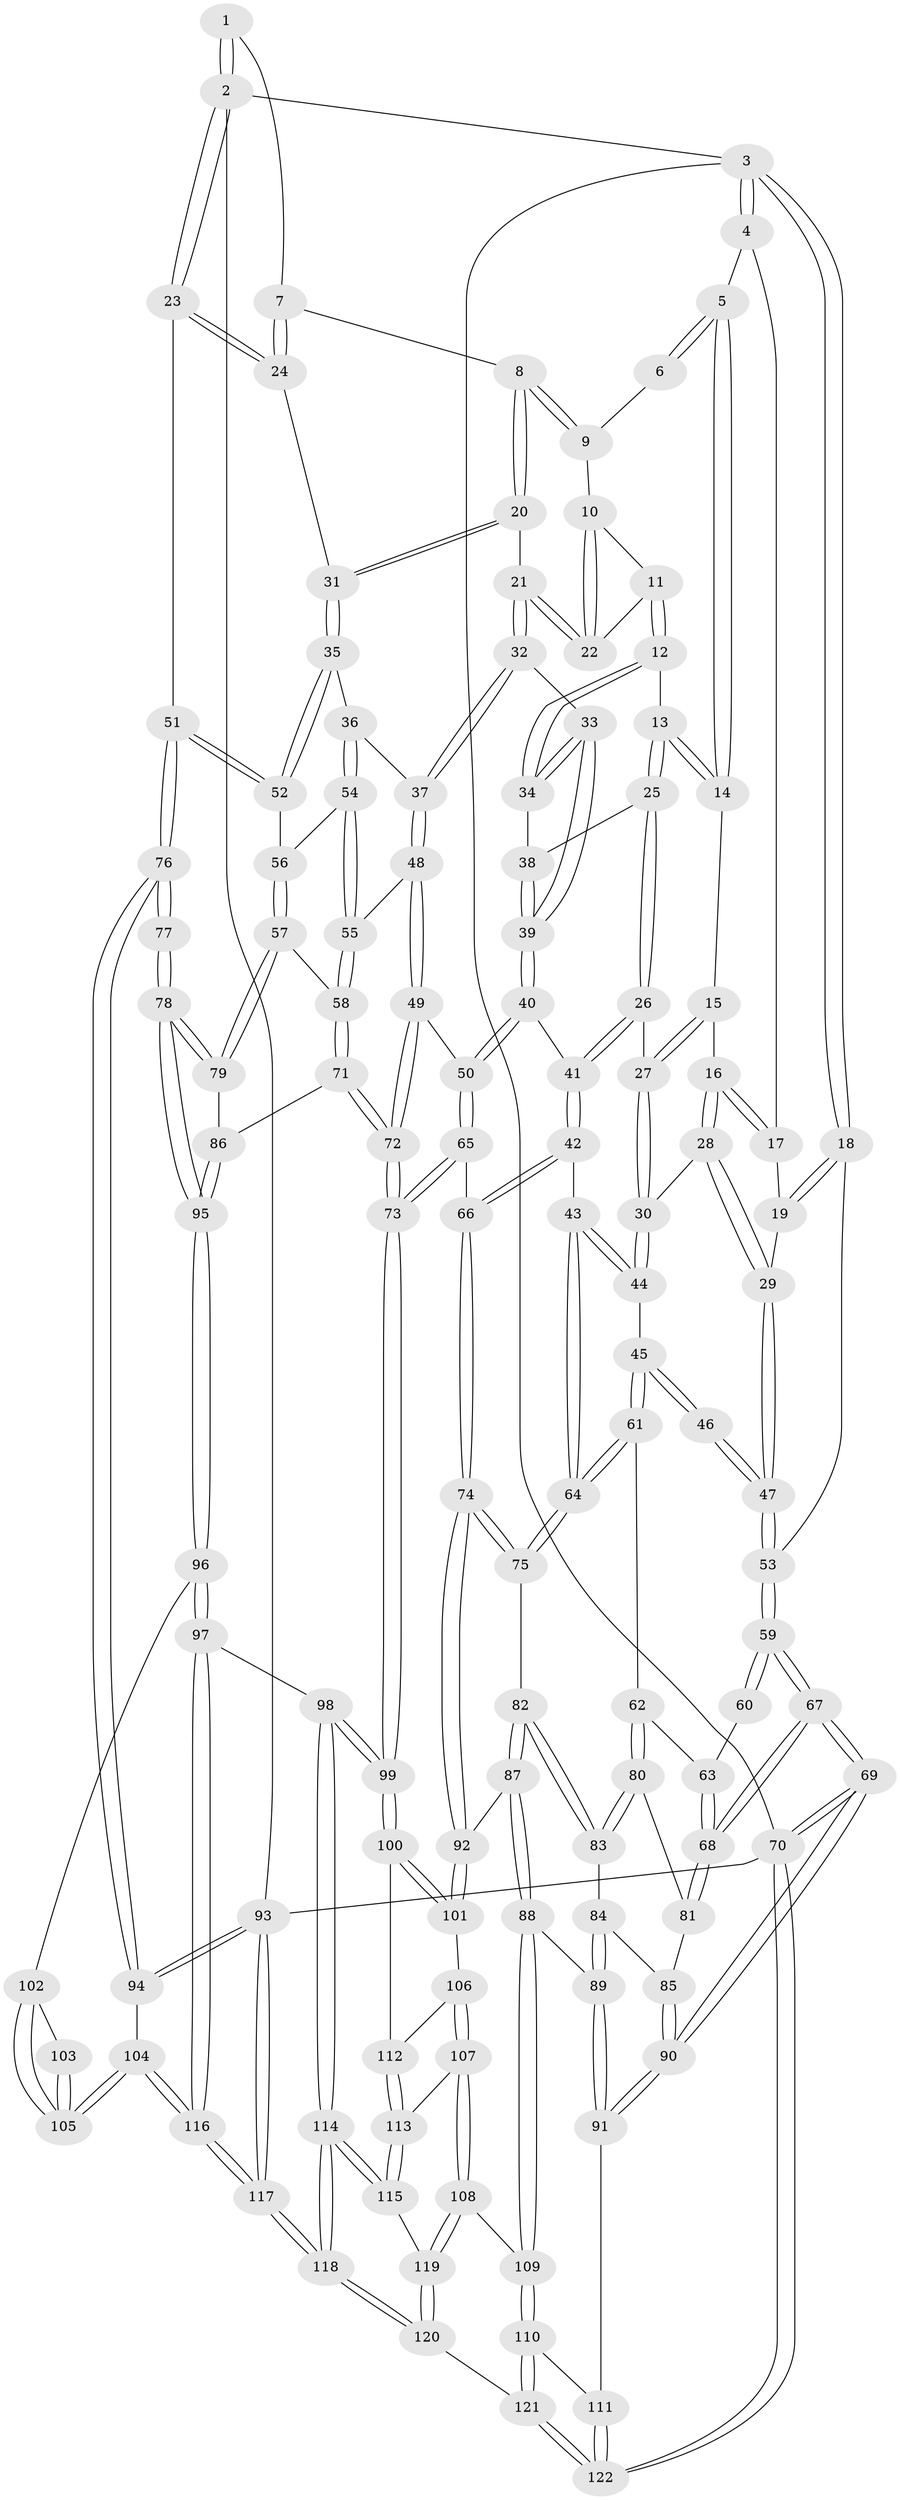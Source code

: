 // Generated by graph-tools (version 1.1) at 2025/27/03/09/25 03:27:09]
// undirected, 122 vertices, 302 edges
graph export_dot {
graph [start="1"]
  node [color=gray90,style=filled];
  1 [pos="+1+0"];
  2 [pos="+1+0"];
  3 [pos="+0+0"];
  4 [pos="+0.19682019333310402+0"];
  5 [pos="+0.40392269677283316+0"];
  6 [pos="+0.5735585854973281+0"];
  7 [pos="+0.8734920997400978+0"];
  8 [pos="+0.7470326975646789+0.08589717131760387"];
  9 [pos="+0.5918727838942528+0"];
  10 [pos="+0.5901226703252864+0.003996223379636802"];
  11 [pos="+0.5655185839831922+0.09717227278013434"];
  12 [pos="+0.5426665839914231+0.1329193663781129"];
  13 [pos="+0.4790155472004654+0.117470896818933"];
  14 [pos="+0.3861581126772174+0"];
  15 [pos="+0.36499561488709625+0"];
  16 [pos="+0.254829874538246+0.09459636696574847"];
  17 [pos="+0.16882119936832662+0.014166579009161883"];
  18 [pos="+0+0"];
  19 [pos="+0.12529846154843602+0.0771353376107352"];
  20 [pos="+0.7409162382125003+0.11058526444807296"];
  21 [pos="+0.6923107995691393+0.12216697940933183"];
  22 [pos="+0.6852001491659575+0.1178429269162226"];
  23 [pos="+1+0.23593463878497967"];
  24 [pos="+0.9126031197338658+0.1467428393312779"];
  25 [pos="+0.4121750191689712+0.18671983930786581"];
  26 [pos="+0.40401239705601777+0.18993734497305315"];
  27 [pos="+0.36130953484942807+0.1963699682657889"];
  28 [pos="+0.23852402478373638+0.16479565569479995"];
  29 [pos="+0.1205753682010977+0.21939280591484717"];
  30 [pos="+0.3509811609572262+0.20466742636492452"];
  31 [pos="+0.8079300704856243+0.20991717547417046"];
  32 [pos="+0.6217869743513401+0.20399993600535382"];
  33 [pos="+0.5774153783577382+0.2125700081131424"];
  34 [pos="+0.5731278093978607+0.20575976762536383"];
  35 [pos="+0.8060704608636852+0.2181796583227218"];
  36 [pos="+0.7838373203894661+0.28015099016216694"];
  37 [pos="+0.7708973921862222+0.28446570162585755"];
  38 [pos="+0.44284772456136784+0.20080000624208785"];
  39 [pos="+0.5456631022131945+0.30875157264639713"];
  40 [pos="+0.5380265046413358+0.3515448183728408"];
  41 [pos="+0.5184598966861373+0.35711663771586655"];
  42 [pos="+0.42702911759566864+0.39594211825956466"];
  43 [pos="+0.39968178861658255+0.3951593121068069"];
  44 [pos="+0.34613861912880073+0.3386169572954042"];
  45 [pos="+0.1573759938213502+0.33123950240190986"];
  46 [pos="+0.14216095564586403+0.31623455807940987"];
  47 [pos="+0.1159985243018066+0.22498635771310127"];
  48 [pos="+0.6598371197780605+0.3839058338809405"];
  49 [pos="+0.6271509651282225+0.39559255194273274"];
  50 [pos="+0.5810411818598629+0.3762057013375251"];
  51 [pos="+1+0.32096756029531864"];
  52 [pos="+1+0.32211438303296136"];
  53 [pos="+0+0.12517134167379934"];
  54 [pos="+0.8242853261062832+0.3212477940917408"];
  55 [pos="+0.7685580740671316+0.4532817559535148"];
  56 [pos="+0.8549669547443901+0.3419832465010483"];
  57 [pos="+0.8669592782686968+0.47676654101828425"];
  58 [pos="+0.8010710981648427+0.5015001588211938"];
  59 [pos="+0+0.49841293005676435"];
  60 [pos="+0.07857176945885394+0.3596370774274563"];
  61 [pos="+0.171436287179342+0.43835819190846637"];
  62 [pos="+0.1698634584497466+0.45461619769217326"];
  63 [pos="+0.06321119382662706+0.4680603322592967"];
  64 [pos="+0.36737730990356615+0.44056077519196296"];
  65 [pos="+0.5126541267619383+0.5892675224663524"];
  66 [pos="+0.5085846666582255+0.5888508191123165"];
  67 [pos="+0+0.5995507140583906"];
  68 [pos="+0+0.5525255181494871"];
  69 [pos="+0+0.7933115095582771"];
  70 [pos="+0+1"];
  71 [pos="+0.797742265887202+0.506605323539491"];
  72 [pos="+0.6529833077682202+0.5692754287694737"];
  73 [pos="+0.6326644824133473+0.620205202708148"];
  74 [pos="+0.46944663686908705+0.6101494154209033"];
  75 [pos="+0.3464471356764008+0.48655083043985203"];
  76 [pos="+1+0.5349007745134953"];
  77 [pos="+1+0.5410165951607248"];
  78 [pos="+1+0.5380710743761136"];
  79 [pos="+1+0.5319386020385625"];
  80 [pos="+0.17197206643716118+0.4674763605932382"];
  81 [pos="+0.1133815029810515+0.5242144647289068"];
  82 [pos="+0.3049008191637519+0.5400167416140139"];
  83 [pos="+0.21510032063145015+0.5196311206665143"];
  84 [pos="+0.18948324642122413+0.5724705445558971"];
  85 [pos="+0.13051054081704544+0.5891671628831765"];
  86 [pos="+0.8203560955756667+0.596138778392084"];
  87 [pos="+0.32507986091566443+0.6501759303747405"];
  88 [pos="+0.31435247997148913+0.6592642370097768"];
  89 [pos="+0.22382255568862505+0.7009973570470877"];
  90 [pos="+0.012657356991077258+0.7668705176049747"];
  91 [pos="+0.14206907071989494+0.7777286466337765"];
  92 [pos="+0.41114871917550966+0.6626541402143452"];
  93 [pos="+1+1"];
  94 [pos="+1+0.6686263734541055"];
  95 [pos="+0.8061902541757365+0.67987116072308"];
  96 [pos="+0.7864101692504607+0.7169981141066029"];
  97 [pos="+0.7000041146734605+0.7143388146360097"];
  98 [pos="+0.6745091250885134+0.7112348917682263"];
  99 [pos="+0.6664344426037048+0.7028164180306864"];
  100 [pos="+0.6165142284630314+0.7182615112483567"];
  101 [pos="+0.4440643765843952+0.7378906308432732"];
  102 [pos="+0.8168629745804553+0.7394880085924816"];
  103 [pos="+1+0.5454098517434964"];
  104 [pos="+0.8784113083045741+0.8030165942071714"];
  105 [pos="+0.8430022917334236+0.764571354608278"];
  106 [pos="+0.44274913973115626+0.7499610799452072"];
  107 [pos="+0.4204215345206129+0.8154193747524373"];
  108 [pos="+0.405574776603246+0.8329262060553178"];
  109 [pos="+0.35782766822377265+0.8435144078111516"];
  110 [pos="+0.28324259453833733+0.8880712210913569"];
  111 [pos="+0.20913263606123875+0.8425577023680744"];
  112 [pos="+0.5228891031928536+0.7913178944541379"];
  113 [pos="+0.5199616465248521+0.8334645108912802"];
  114 [pos="+0.6213910628196443+0.8947296345404117"];
  115 [pos="+0.5845815220205963+0.8922801883973143"];
  116 [pos="+0.8706833626501359+1"];
  117 [pos="+0.8716559713209547+1"];
  118 [pos="+0.8066899717357128+1"];
  119 [pos="+0.47541073898738706+0.9297816732021666"];
  120 [pos="+0.36353159458153894+1"];
  121 [pos="+0.3477321783875372+1"];
  122 [pos="+0+1"];
  1 -- 2;
  1 -- 2;
  1 -- 7;
  2 -- 3;
  2 -- 23;
  2 -- 23;
  2 -- 93;
  3 -- 4;
  3 -- 4;
  3 -- 18;
  3 -- 18;
  3 -- 70;
  4 -- 5;
  4 -- 17;
  5 -- 6;
  5 -- 6;
  5 -- 14;
  5 -- 14;
  6 -- 9;
  7 -- 8;
  7 -- 24;
  7 -- 24;
  8 -- 9;
  8 -- 9;
  8 -- 20;
  8 -- 20;
  9 -- 10;
  10 -- 11;
  10 -- 22;
  10 -- 22;
  11 -- 12;
  11 -- 12;
  11 -- 22;
  12 -- 13;
  12 -- 34;
  12 -- 34;
  13 -- 14;
  13 -- 14;
  13 -- 25;
  13 -- 25;
  14 -- 15;
  15 -- 16;
  15 -- 27;
  15 -- 27;
  16 -- 17;
  16 -- 17;
  16 -- 28;
  16 -- 28;
  17 -- 19;
  18 -- 19;
  18 -- 19;
  18 -- 53;
  19 -- 29;
  20 -- 21;
  20 -- 31;
  20 -- 31;
  21 -- 22;
  21 -- 22;
  21 -- 32;
  21 -- 32;
  23 -- 24;
  23 -- 24;
  23 -- 51;
  24 -- 31;
  25 -- 26;
  25 -- 26;
  25 -- 38;
  26 -- 27;
  26 -- 41;
  26 -- 41;
  27 -- 30;
  27 -- 30;
  28 -- 29;
  28 -- 29;
  28 -- 30;
  29 -- 47;
  29 -- 47;
  30 -- 44;
  30 -- 44;
  31 -- 35;
  31 -- 35;
  32 -- 33;
  32 -- 37;
  32 -- 37;
  33 -- 34;
  33 -- 34;
  33 -- 39;
  33 -- 39;
  34 -- 38;
  35 -- 36;
  35 -- 52;
  35 -- 52;
  36 -- 37;
  36 -- 54;
  36 -- 54;
  37 -- 48;
  37 -- 48;
  38 -- 39;
  38 -- 39;
  39 -- 40;
  39 -- 40;
  40 -- 41;
  40 -- 50;
  40 -- 50;
  41 -- 42;
  41 -- 42;
  42 -- 43;
  42 -- 66;
  42 -- 66;
  43 -- 44;
  43 -- 44;
  43 -- 64;
  43 -- 64;
  44 -- 45;
  45 -- 46;
  45 -- 46;
  45 -- 61;
  45 -- 61;
  46 -- 47;
  46 -- 47;
  47 -- 53;
  47 -- 53;
  48 -- 49;
  48 -- 49;
  48 -- 55;
  49 -- 50;
  49 -- 72;
  49 -- 72;
  50 -- 65;
  50 -- 65;
  51 -- 52;
  51 -- 52;
  51 -- 76;
  51 -- 76;
  52 -- 56;
  53 -- 59;
  53 -- 59;
  54 -- 55;
  54 -- 55;
  54 -- 56;
  55 -- 58;
  55 -- 58;
  56 -- 57;
  56 -- 57;
  57 -- 58;
  57 -- 79;
  57 -- 79;
  58 -- 71;
  58 -- 71;
  59 -- 60;
  59 -- 60;
  59 -- 67;
  59 -- 67;
  60 -- 63;
  61 -- 62;
  61 -- 64;
  61 -- 64;
  62 -- 63;
  62 -- 80;
  62 -- 80;
  63 -- 68;
  63 -- 68;
  64 -- 75;
  64 -- 75;
  65 -- 66;
  65 -- 73;
  65 -- 73;
  66 -- 74;
  66 -- 74;
  67 -- 68;
  67 -- 68;
  67 -- 69;
  67 -- 69;
  68 -- 81;
  68 -- 81;
  69 -- 70;
  69 -- 70;
  69 -- 90;
  69 -- 90;
  70 -- 122;
  70 -- 122;
  70 -- 93;
  71 -- 72;
  71 -- 72;
  71 -- 86;
  72 -- 73;
  72 -- 73;
  73 -- 99;
  73 -- 99;
  74 -- 75;
  74 -- 75;
  74 -- 92;
  74 -- 92;
  75 -- 82;
  76 -- 77;
  76 -- 77;
  76 -- 94;
  76 -- 94;
  77 -- 78;
  77 -- 78;
  78 -- 79;
  78 -- 79;
  78 -- 95;
  78 -- 95;
  79 -- 86;
  80 -- 81;
  80 -- 83;
  80 -- 83;
  81 -- 85;
  82 -- 83;
  82 -- 83;
  82 -- 87;
  82 -- 87;
  83 -- 84;
  84 -- 85;
  84 -- 89;
  84 -- 89;
  85 -- 90;
  85 -- 90;
  86 -- 95;
  86 -- 95;
  87 -- 88;
  87 -- 88;
  87 -- 92;
  88 -- 89;
  88 -- 109;
  88 -- 109;
  89 -- 91;
  89 -- 91;
  90 -- 91;
  90 -- 91;
  91 -- 111;
  92 -- 101;
  92 -- 101;
  93 -- 94;
  93 -- 94;
  93 -- 117;
  93 -- 117;
  94 -- 104;
  95 -- 96;
  95 -- 96;
  96 -- 97;
  96 -- 97;
  96 -- 102;
  97 -- 98;
  97 -- 116;
  97 -- 116;
  98 -- 99;
  98 -- 99;
  98 -- 114;
  98 -- 114;
  99 -- 100;
  99 -- 100;
  100 -- 101;
  100 -- 101;
  100 -- 112;
  101 -- 106;
  102 -- 103;
  102 -- 105;
  102 -- 105;
  103 -- 105;
  103 -- 105;
  104 -- 105;
  104 -- 105;
  104 -- 116;
  104 -- 116;
  106 -- 107;
  106 -- 107;
  106 -- 112;
  107 -- 108;
  107 -- 108;
  107 -- 113;
  108 -- 109;
  108 -- 119;
  108 -- 119;
  109 -- 110;
  109 -- 110;
  110 -- 111;
  110 -- 121;
  110 -- 121;
  111 -- 122;
  111 -- 122;
  112 -- 113;
  112 -- 113;
  113 -- 115;
  113 -- 115;
  114 -- 115;
  114 -- 115;
  114 -- 118;
  114 -- 118;
  115 -- 119;
  116 -- 117;
  116 -- 117;
  117 -- 118;
  117 -- 118;
  118 -- 120;
  118 -- 120;
  119 -- 120;
  119 -- 120;
  120 -- 121;
  121 -- 122;
  121 -- 122;
}
